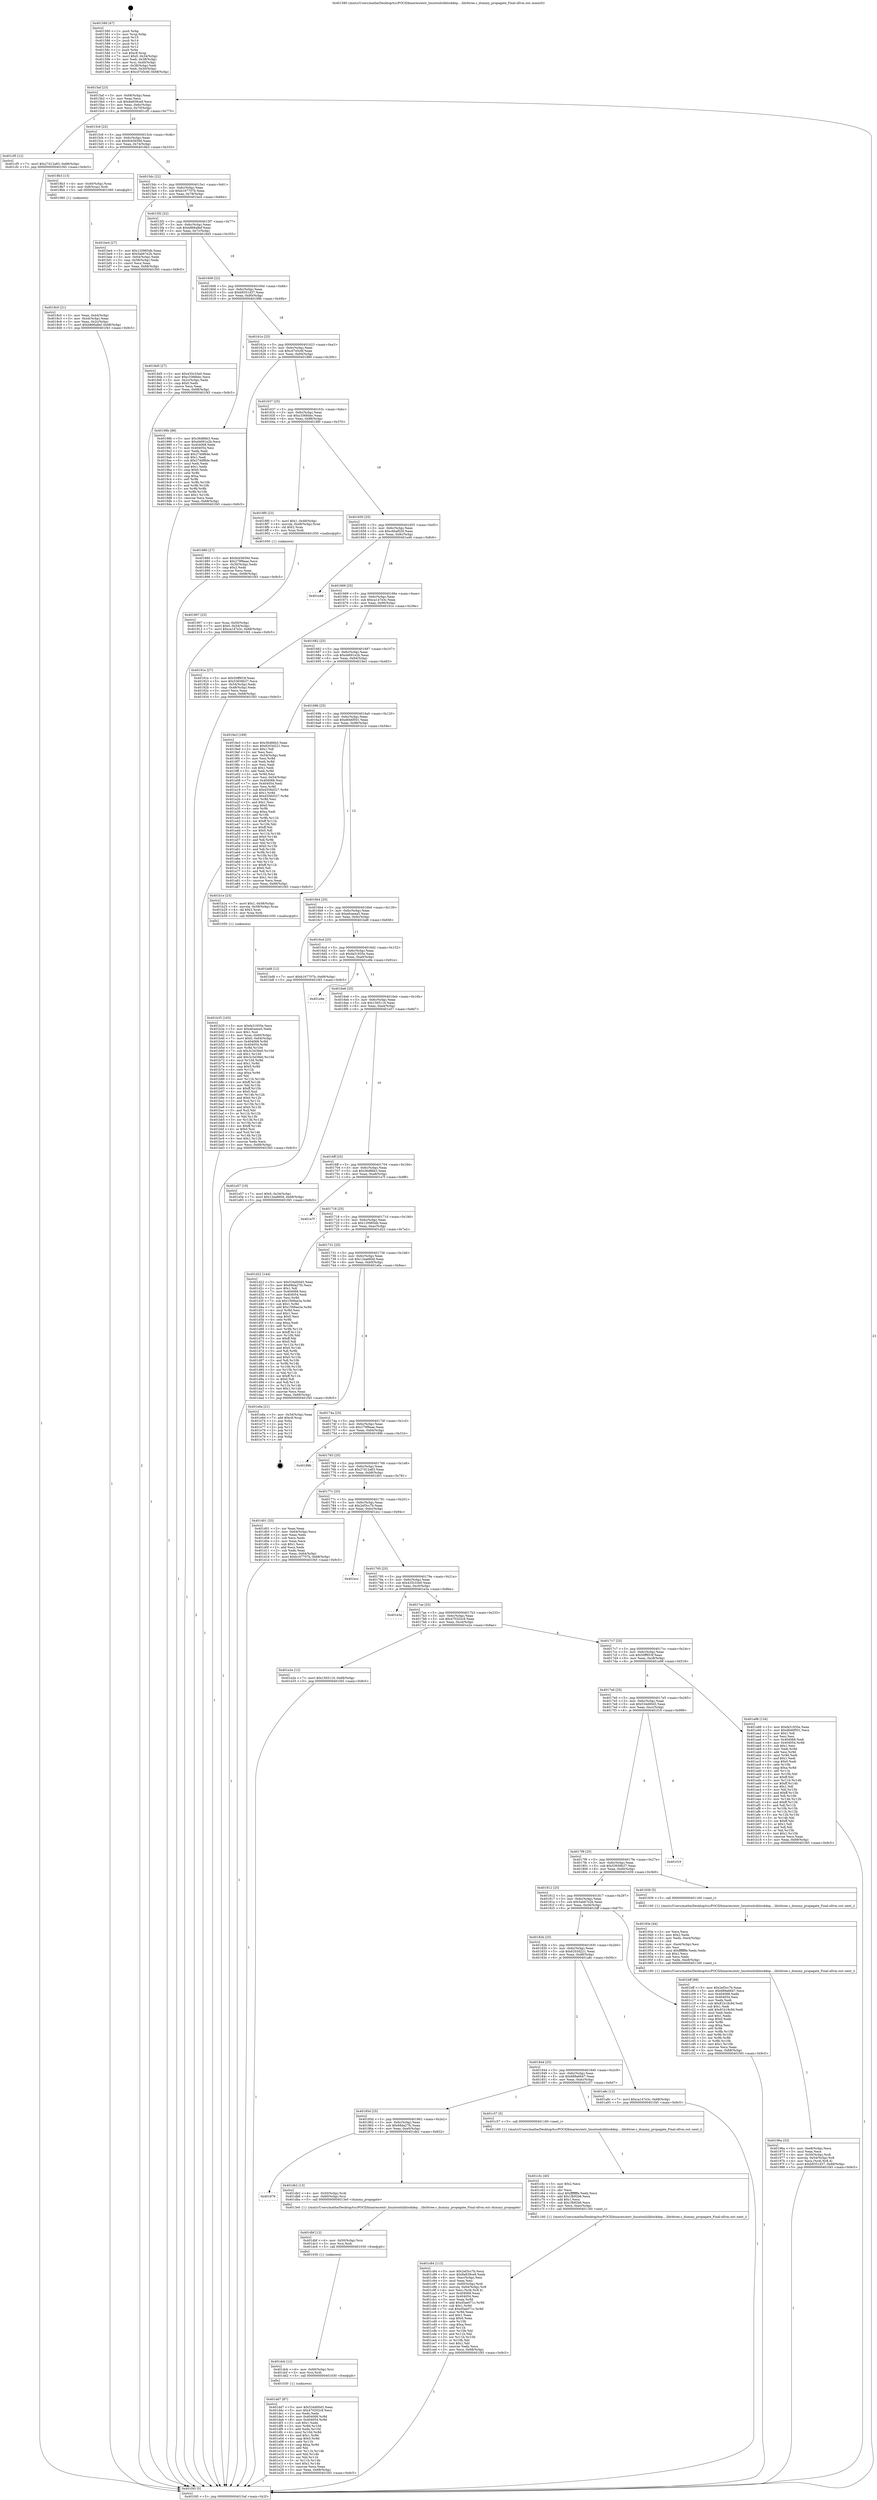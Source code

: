 digraph "0x401580" {
  label = "0x401580 (/mnt/c/Users/mathe/Desktop/tcc/POCII/binaries/extr_linuxtoolsliblockdep....librbtree.c_dummy_propagate_Final-ollvm.out::main(0))"
  labelloc = "t"
  node[shape=record]

  Entry [label="",width=0.3,height=0.3,shape=circle,fillcolor=black,style=filled]
  "0x4015af" [label="{
     0x4015af [23]\l
     | [instrs]\l
     &nbsp;&nbsp;0x4015af \<+3\>: mov -0x68(%rbp),%eax\l
     &nbsp;&nbsp;0x4015b2 \<+2\>: mov %eax,%ecx\l
     &nbsp;&nbsp;0x4015b4 \<+6\>: sub $0x8a939ce9,%ecx\l
     &nbsp;&nbsp;0x4015ba \<+3\>: mov %eax,-0x6c(%rbp)\l
     &nbsp;&nbsp;0x4015bd \<+3\>: mov %ecx,-0x70(%rbp)\l
     &nbsp;&nbsp;0x4015c0 \<+6\>: je 0000000000401cf5 \<main+0x775\>\l
  }"]
  "0x401cf5" [label="{
     0x401cf5 [12]\l
     | [instrs]\l
     &nbsp;&nbsp;0x401cf5 \<+7\>: movl $0x27d12a83,-0x68(%rbp)\l
     &nbsp;&nbsp;0x401cfc \<+5\>: jmp 0000000000401f45 \<main+0x9c5\>\l
  }"]
  "0x4015c6" [label="{
     0x4015c6 [22]\l
     | [instrs]\l
     &nbsp;&nbsp;0x4015c6 \<+5\>: jmp 00000000004015cb \<main+0x4b\>\l
     &nbsp;&nbsp;0x4015cb \<+3\>: mov -0x6c(%rbp),%eax\l
     &nbsp;&nbsp;0x4015ce \<+5\>: sub $0x9cb5659d,%eax\l
     &nbsp;&nbsp;0x4015d3 \<+3\>: mov %eax,-0x74(%rbp)\l
     &nbsp;&nbsp;0x4015d6 \<+6\>: je 00000000004018b3 \<main+0x333\>\l
  }"]
  Exit [label="",width=0.3,height=0.3,shape=circle,fillcolor=black,style=filled,peripheries=2]
  "0x4018b3" [label="{
     0x4018b3 [13]\l
     | [instrs]\l
     &nbsp;&nbsp;0x4018b3 \<+4\>: mov -0x40(%rbp),%rax\l
     &nbsp;&nbsp;0x4018b7 \<+4\>: mov 0x8(%rax),%rdi\l
     &nbsp;&nbsp;0x4018bb \<+5\>: call 0000000000401060 \<atoi@plt\>\l
     | [calls]\l
     &nbsp;&nbsp;0x401060 \{1\} (unknown)\l
  }"]
  "0x4015dc" [label="{
     0x4015dc [22]\l
     | [instrs]\l
     &nbsp;&nbsp;0x4015dc \<+5\>: jmp 00000000004015e1 \<main+0x61\>\l
     &nbsp;&nbsp;0x4015e1 \<+3\>: mov -0x6c(%rbp),%eax\l
     &nbsp;&nbsp;0x4015e4 \<+5\>: sub $0xb167707b,%eax\l
     &nbsp;&nbsp;0x4015e9 \<+3\>: mov %eax,-0x78(%rbp)\l
     &nbsp;&nbsp;0x4015ec \<+6\>: je 0000000000401be4 \<main+0x664\>\l
  }"]
  "0x401dd7" [label="{
     0x401dd7 [87]\l
     | [instrs]\l
     &nbsp;&nbsp;0x401dd7 \<+5\>: mov $0x534d00d3,%eax\l
     &nbsp;&nbsp;0x401ddc \<+5\>: mov $0x470202c9,%ecx\l
     &nbsp;&nbsp;0x401de1 \<+2\>: xor %edx,%edx\l
     &nbsp;&nbsp;0x401de3 \<+8\>: mov 0x404068,%r8d\l
     &nbsp;&nbsp;0x401deb \<+8\>: mov 0x404054,%r9d\l
     &nbsp;&nbsp;0x401df3 \<+3\>: sub $0x1,%edx\l
     &nbsp;&nbsp;0x401df6 \<+3\>: mov %r8d,%r10d\l
     &nbsp;&nbsp;0x401df9 \<+3\>: add %edx,%r10d\l
     &nbsp;&nbsp;0x401dfc \<+4\>: imul %r10d,%r8d\l
     &nbsp;&nbsp;0x401e00 \<+4\>: and $0x1,%r8d\l
     &nbsp;&nbsp;0x401e04 \<+4\>: cmp $0x0,%r8d\l
     &nbsp;&nbsp;0x401e08 \<+4\>: sete %r11b\l
     &nbsp;&nbsp;0x401e0c \<+4\>: cmp $0xa,%r9d\l
     &nbsp;&nbsp;0x401e10 \<+3\>: setl %bl\l
     &nbsp;&nbsp;0x401e13 \<+3\>: mov %r11b,%r14b\l
     &nbsp;&nbsp;0x401e16 \<+3\>: and %bl,%r14b\l
     &nbsp;&nbsp;0x401e19 \<+3\>: xor %bl,%r11b\l
     &nbsp;&nbsp;0x401e1c \<+3\>: or %r11b,%r14b\l
     &nbsp;&nbsp;0x401e1f \<+4\>: test $0x1,%r14b\l
     &nbsp;&nbsp;0x401e23 \<+3\>: cmovne %ecx,%eax\l
     &nbsp;&nbsp;0x401e26 \<+3\>: mov %eax,-0x68(%rbp)\l
     &nbsp;&nbsp;0x401e29 \<+5\>: jmp 0000000000401f45 \<main+0x9c5\>\l
  }"]
  "0x401be4" [label="{
     0x401be4 [27]\l
     | [instrs]\l
     &nbsp;&nbsp;0x401be4 \<+5\>: mov $0x120985db,%eax\l
     &nbsp;&nbsp;0x401be9 \<+5\>: mov $0x5ab67e2b,%ecx\l
     &nbsp;&nbsp;0x401bee \<+3\>: mov -0x64(%rbp),%edx\l
     &nbsp;&nbsp;0x401bf1 \<+3\>: cmp -0x58(%rbp),%edx\l
     &nbsp;&nbsp;0x401bf4 \<+3\>: cmovl %ecx,%eax\l
     &nbsp;&nbsp;0x401bf7 \<+3\>: mov %eax,-0x68(%rbp)\l
     &nbsp;&nbsp;0x401bfa \<+5\>: jmp 0000000000401f45 \<main+0x9c5\>\l
  }"]
  "0x4015f2" [label="{
     0x4015f2 [22]\l
     | [instrs]\l
     &nbsp;&nbsp;0x4015f2 \<+5\>: jmp 00000000004015f7 \<main+0x77\>\l
     &nbsp;&nbsp;0x4015f7 \<+3\>: mov -0x6c(%rbp),%eax\l
     &nbsp;&nbsp;0x4015fa \<+5\>: sub $0xb866a8ef,%eax\l
     &nbsp;&nbsp;0x4015ff \<+3\>: mov %eax,-0x7c(%rbp)\l
     &nbsp;&nbsp;0x401602 \<+6\>: je 00000000004018d5 \<main+0x355\>\l
  }"]
  "0x401dcb" [label="{
     0x401dcb [12]\l
     | [instrs]\l
     &nbsp;&nbsp;0x401dcb \<+4\>: mov -0x60(%rbp),%rsi\l
     &nbsp;&nbsp;0x401dcf \<+3\>: mov %rsi,%rdi\l
     &nbsp;&nbsp;0x401dd2 \<+5\>: call 0000000000401030 \<free@plt\>\l
     | [calls]\l
     &nbsp;&nbsp;0x401030 \{1\} (unknown)\l
  }"]
  "0x4018d5" [label="{
     0x4018d5 [27]\l
     | [instrs]\l
     &nbsp;&nbsp;0x4018d5 \<+5\>: mov $0x435c33e0,%eax\l
     &nbsp;&nbsp;0x4018da \<+5\>: mov $0xc3366bbc,%ecx\l
     &nbsp;&nbsp;0x4018df \<+3\>: mov -0x2c(%rbp),%edx\l
     &nbsp;&nbsp;0x4018e2 \<+3\>: cmp $0x0,%edx\l
     &nbsp;&nbsp;0x4018e5 \<+3\>: cmove %ecx,%eax\l
     &nbsp;&nbsp;0x4018e8 \<+3\>: mov %eax,-0x68(%rbp)\l
     &nbsp;&nbsp;0x4018eb \<+5\>: jmp 0000000000401f45 \<main+0x9c5\>\l
  }"]
  "0x401608" [label="{
     0x401608 [22]\l
     | [instrs]\l
     &nbsp;&nbsp;0x401608 \<+5\>: jmp 000000000040160d \<main+0x8d\>\l
     &nbsp;&nbsp;0x40160d \<+3\>: mov -0x6c(%rbp),%eax\l
     &nbsp;&nbsp;0x401610 \<+5\>: sub $0xb9351d37,%eax\l
     &nbsp;&nbsp;0x401615 \<+3\>: mov %eax,-0x80(%rbp)\l
     &nbsp;&nbsp;0x401618 \<+6\>: je 000000000040198b \<main+0x40b\>\l
  }"]
  "0x401dbf" [label="{
     0x401dbf [12]\l
     | [instrs]\l
     &nbsp;&nbsp;0x401dbf \<+4\>: mov -0x50(%rbp),%rsi\l
     &nbsp;&nbsp;0x401dc3 \<+3\>: mov %rsi,%rdi\l
     &nbsp;&nbsp;0x401dc6 \<+5\>: call 0000000000401030 \<free@plt\>\l
     | [calls]\l
     &nbsp;&nbsp;0x401030 \{1\} (unknown)\l
  }"]
  "0x40198b" [label="{
     0x40198b [88]\l
     | [instrs]\l
     &nbsp;&nbsp;0x40198b \<+5\>: mov $0x36d86b3,%eax\l
     &nbsp;&nbsp;0x401990 \<+5\>: mov $0xd4691e2b,%ecx\l
     &nbsp;&nbsp;0x401995 \<+7\>: mov 0x404068,%edx\l
     &nbsp;&nbsp;0x40199c \<+7\>: mov 0x404054,%esi\l
     &nbsp;&nbsp;0x4019a3 \<+2\>: mov %edx,%edi\l
     &nbsp;&nbsp;0x4019a5 \<+6\>: add $0x27ddf6de,%edi\l
     &nbsp;&nbsp;0x4019ab \<+3\>: sub $0x1,%edi\l
     &nbsp;&nbsp;0x4019ae \<+6\>: sub $0x27ddf6de,%edi\l
     &nbsp;&nbsp;0x4019b4 \<+3\>: imul %edi,%edx\l
     &nbsp;&nbsp;0x4019b7 \<+3\>: and $0x1,%edx\l
     &nbsp;&nbsp;0x4019ba \<+3\>: cmp $0x0,%edx\l
     &nbsp;&nbsp;0x4019bd \<+4\>: sete %r8b\l
     &nbsp;&nbsp;0x4019c1 \<+3\>: cmp $0xa,%esi\l
     &nbsp;&nbsp;0x4019c4 \<+4\>: setl %r9b\l
     &nbsp;&nbsp;0x4019c8 \<+3\>: mov %r8b,%r10b\l
     &nbsp;&nbsp;0x4019cb \<+3\>: and %r9b,%r10b\l
     &nbsp;&nbsp;0x4019ce \<+3\>: xor %r9b,%r8b\l
     &nbsp;&nbsp;0x4019d1 \<+3\>: or %r8b,%r10b\l
     &nbsp;&nbsp;0x4019d4 \<+4\>: test $0x1,%r10b\l
     &nbsp;&nbsp;0x4019d8 \<+3\>: cmovne %ecx,%eax\l
     &nbsp;&nbsp;0x4019db \<+3\>: mov %eax,-0x68(%rbp)\l
     &nbsp;&nbsp;0x4019de \<+5\>: jmp 0000000000401f45 \<main+0x9c5\>\l
  }"]
  "0x40161e" [label="{
     0x40161e [25]\l
     | [instrs]\l
     &nbsp;&nbsp;0x40161e \<+5\>: jmp 0000000000401623 \<main+0xa3\>\l
     &nbsp;&nbsp;0x401623 \<+3\>: mov -0x6c(%rbp),%eax\l
     &nbsp;&nbsp;0x401626 \<+5\>: sub $0xc07e5c6f,%eax\l
     &nbsp;&nbsp;0x40162b \<+6\>: mov %eax,-0x84(%rbp)\l
     &nbsp;&nbsp;0x401631 \<+6\>: je 0000000000401880 \<main+0x300\>\l
  }"]
  "0x401876" [label="{
     0x401876\l
  }", style=dashed]
  "0x401880" [label="{
     0x401880 [27]\l
     | [instrs]\l
     &nbsp;&nbsp;0x401880 \<+5\>: mov $0x9cb5659d,%eax\l
     &nbsp;&nbsp;0x401885 \<+5\>: mov $0x279f9aae,%ecx\l
     &nbsp;&nbsp;0x40188a \<+3\>: mov -0x30(%rbp),%edx\l
     &nbsp;&nbsp;0x40188d \<+3\>: cmp $0x2,%edx\l
     &nbsp;&nbsp;0x401890 \<+3\>: cmovne %ecx,%eax\l
     &nbsp;&nbsp;0x401893 \<+3\>: mov %eax,-0x68(%rbp)\l
     &nbsp;&nbsp;0x401896 \<+5\>: jmp 0000000000401f45 \<main+0x9c5\>\l
  }"]
  "0x401637" [label="{
     0x401637 [25]\l
     | [instrs]\l
     &nbsp;&nbsp;0x401637 \<+5\>: jmp 000000000040163c \<main+0xbc\>\l
     &nbsp;&nbsp;0x40163c \<+3\>: mov -0x6c(%rbp),%eax\l
     &nbsp;&nbsp;0x40163f \<+5\>: sub $0xc3366bbc,%eax\l
     &nbsp;&nbsp;0x401644 \<+6\>: mov %eax,-0x88(%rbp)\l
     &nbsp;&nbsp;0x40164a \<+6\>: je 00000000004018f0 \<main+0x370\>\l
  }"]
  "0x401f45" [label="{
     0x401f45 [5]\l
     | [instrs]\l
     &nbsp;&nbsp;0x401f45 \<+5\>: jmp 00000000004015af \<main+0x2f\>\l
  }"]
  "0x401580" [label="{
     0x401580 [47]\l
     | [instrs]\l
     &nbsp;&nbsp;0x401580 \<+1\>: push %rbp\l
     &nbsp;&nbsp;0x401581 \<+3\>: mov %rsp,%rbp\l
     &nbsp;&nbsp;0x401584 \<+2\>: push %r15\l
     &nbsp;&nbsp;0x401586 \<+2\>: push %r14\l
     &nbsp;&nbsp;0x401588 \<+2\>: push %r13\l
     &nbsp;&nbsp;0x40158a \<+2\>: push %r12\l
     &nbsp;&nbsp;0x40158c \<+1\>: push %rbx\l
     &nbsp;&nbsp;0x40158d \<+7\>: sub $0xc8,%rsp\l
     &nbsp;&nbsp;0x401594 \<+7\>: movl $0x0,-0x34(%rbp)\l
     &nbsp;&nbsp;0x40159b \<+3\>: mov %edi,-0x38(%rbp)\l
     &nbsp;&nbsp;0x40159e \<+4\>: mov %rsi,-0x40(%rbp)\l
     &nbsp;&nbsp;0x4015a2 \<+3\>: mov -0x38(%rbp),%edi\l
     &nbsp;&nbsp;0x4015a5 \<+3\>: mov %edi,-0x30(%rbp)\l
     &nbsp;&nbsp;0x4015a8 \<+7\>: movl $0xc07e5c6f,-0x68(%rbp)\l
  }"]
  "0x4018c0" [label="{
     0x4018c0 [21]\l
     | [instrs]\l
     &nbsp;&nbsp;0x4018c0 \<+3\>: mov %eax,-0x44(%rbp)\l
     &nbsp;&nbsp;0x4018c3 \<+3\>: mov -0x44(%rbp),%eax\l
     &nbsp;&nbsp;0x4018c6 \<+3\>: mov %eax,-0x2c(%rbp)\l
     &nbsp;&nbsp;0x4018c9 \<+7\>: movl $0xb866a8ef,-0x68(%rbp)\l
     &nbsp;&nbsp;0x4018d0 \<+5\>: jmp 0000000000401f45 \<main+0x9c5\>\l
  }"]
  "0x401db2" [label="{
     0x401db2 [13]\l
     | [instrs]\l
     &nbsp;&nbsp;0x401db2 \<+4\>: mov -0x50(%rbp),%rdi\l
     &nbsp;&nbsp;0x401db6 \<+4\>: mov -0x60(%rbp),%rsi\l
     &nbsp;&nbsp;0x401dba \<+5\>: call 00000000004013e0 \<dummy_propagate\>\l
     | [calls]\l
     &nbsp;&nbsp;0x4013e0 \{1\} (/mnt/c/Users/mathe/Desktop/tcc/POCII/binaries/extr_linuxtoolsliblockdep....librbtree.c_dummy_propagate_Final-ollvm.out::dummy_propagate)\l
  }"]
  "0x4018f0" [label="{
     0x4018f0 [23]\l
     | [instrs]\l
     &nbsp;&nbsp;0x4018f0 \<+7\>: movl $0x1,-0x48(%rbp)\l
     &nbsp;&nbsp;0x4018f7 \<+4\>: movslq -0x48(%rbp),%rax\l
     &nbsp;&nbsp;0x4018fb \<+4\>: shl $0x2,%rax\l
     &nbsp;&nbsp;0x4018ff \<+3\>: mov %rax,%rdi\l
     &nbsp;&nbsp;0x401902 \<+5\>: call 0000000000401050 \<malloc@plt\>\l
     | [calls]\l
     &nbsp;&nbsp;0x401050 \{1\} (unknown)\l
  }"]
  "0x401650" [label="{
     0x401650 [25]\l
     | [instrs]\l
     &nbsp;&nbsp;0x401650 \<+5\>: jmp 0000000000401655 \<main+0xd5\>\l
     &nbsp;&nbsp;0x401655 \<+3\>: mov -0x6c(%rbp),%eax\l
     &nbsp;&nbsp;0x401658 \<+5\>: sub $0xc6baf029,%eax\l
     &nbsp;&nbsp;0x40165d \<+6\>: mov %eax,-0x8c(%rbp)\l
     &nbsp;&nbsp;0x401663 \<+6\>: je 0000000000401e46 \<main+0x8c6\>\l
  }"]
  "0x401907" [label="{
     0x401907 [23]\l
     | [instrs]\l
     &nbsp;&nbsp;0x401907 \<+4\>: mov %rax,-0x50(%rbp)\l
     &nbsp;&nbsp;0x40190b \<+7\>: movl $0x0,-0x54(%rbp)\l
     &nbsp;&nbsp;0x401912 \<+7\>: movl $0xca147e3c,-0x68(%rbp)\l
     &nbsp;&nbsp;0x401919 \<+5\>: jmp 0000000000401f45 \<main+0x9c5\>\l
  }"]
  "0x401c84" [label="{
     0x401c84 [113]\l
     | [instrs]\l
     &nbsp;&nbsp;0x401c84 \<+5\>: mov $0x2ef3cc7b,%ecx\l
     &nbsp;&nbsp;0x401c89 \<+5\>: mov $0x8a939ce9,%edx\l
     &nbsp;&nbsp;0x401c8e \<+6\>: mov -0xec(%rbp),%esi\l
     &nbsp;&nbsp;0x401c94 \<+3\>: imul %eax,%esi\l
     &nbsp;&nbsp;0x401c97 \<+4\>: mov -0x60(%rbp),%rdi\l
     &nbsp;&nbsp;0x401c9b \<+4\>: movslq -0x64(%rbp),%r8\l
     &nbsp;&nbsp;0x401c9f \<+4\>: mov %esi,(%rdi,%r8,4)\l
     &nbsp;&nbsp;0x401ca3 \<+7\>: mov 0x404068,%eax\l
     &nbsp;&nbsp;0x401caa \<+7\>: mov 0x404054,%esi\l
     &nbsp;&nbsp;0x401cb1 \<+3\>: mov %eax,%r9d\l
     &nbsp;&nbsp;0x401cb4 \<+7\>: add $0xd5ae071c,%r9d\l
     &nbsp;&nbsp;0x401cbb \<+4\>: sub $0x1,%r9d\l
     &nbsp;&nbsp;0x401cbf \<+7\>: sub $0xd5ae071c,%r9d\l
     &nbsp;&nbsp;0x401cc6 \<+4\>: imul %r9d,%eax\l
     &nbsp;&nbsp;0x401cca \<+3\>: and $0x1,%eax\l
     &nbsp;&nbsp;0x401ccd \<+3\>: cmp $0x0,%eax\l
     &nbsp;&nbsp;0x401cd0 \<+4\>: sete %r10b\l
     &nbsp;&nbsp;0x401cd4 \<+3\>: cmp $0xa,%esi\l
     &nbsp;&nbsp;0x401cd7 \<+4\>: setl %r11b\l
     &nbsp;&nbsp;0x401cdb \<+3\>: mov %r10b,%bl\l
     &nbsp;&nbsp;0x401cde \<+3\>: and %r11b,%bl\l
     &nbsp;&nbsp;0x401ce1 \<+3\>: xor %r11b,%r10b\l
     &nbsp;&nbsp;0x401ce4 \<+3\>: or %r10b,%bl\l
     &nbsp;&nbsp;0x401ce7 \<+3\>: test $0x1,%bl\l
     &nbsp;&nbsp;0x401cea \<+3\>: cmovne %edx,%ecx\l
     &nbsp;&nbsp;0x401ced \<+3\>: mov %ecx,-0x68(%rbp)\l
     &nbsp;&nbsp;0x401cf0 \<+5\>: jmp 0000000000401f45 \<main+0x9c5\>\l
  }"]
  "0x401e46" [label="{
     0x401e46\l
  }", style=dashed]
  "0x401669" [label="{
     0x401669 [25]\l
     | [instrs]\l
     &nbsp;&nbsp;0x401669 \<+5\>: jmp 000000000040166e \<main+0xee\>\l
     &nbsp;&nbsp;0x40166e \<+3\>: mov -0x6c(%rbp),%eax\l
     &nbsp;&nbsp;0x401671 \<+5\>: sub $0xca147e3c,%eax\l
     &nbsp;&nbsp;0x401676 \<+6\>: mov %eax,-0x90(%rbp)\l
     &nbsp;&nbsp;0x40167c \<+6\>: je 000000000040191e \<main+0x39e\>\l
  }"]
  "0x401c5c" [label="{
     0x401c5c [40]\l
     | [instrs]\l
     &nbsp;&nbsp;0x401c5c \<+5\>: mov $0x2,%ecx\l
     &nbsp;&nbsp;0x401c61 \<+1\>: cltd\l
     &nbsp;&nbsp;0x401c62 \<+2\>: idiv %ecx\l
     &nbsp;&nbsp;0x401c64 \<+6\>: imul $0xfffffffe,%edx,%ecx\l
     &nbsp;&nbsp;0x401c6a \<+6\>: add $0x1fb92b6,%ecx\l
     &nbsp;&nbsp;0x401c70 \<+3\>: add $0x1,%ecx\l
     &nbsp;&nbsp;0x401c73 \<+6\>: sub $0x1fb92b6,%ecx\l
     &nbsp;&nbsp;0x401c79 \<+6\>: mov %ecx,-0xec(%rbp)\l
     &nbsp;&nbsp;0x401c7f \<+5\>: call 0000000000401160 \<next_i\>\l
     | [calls]\l
     &nbsp;&nbsp;0x401160 \{1\} (/mnt/c/Users/mathe/Desktop/tcc/POCII/binaries/extr_linuxtoolsliblockdep....librbtree.c_dummy_propagate_Final-ollvm.out::next_i)\l
  }"]
  "0x40191e" [label="{
     0x40191e [27]\l
     | [instrs]\l
     &nbsp;&nbsp;0x40191e \<+5\>: mov $0x50ff953f,%eax\l
     &nbsp;&nbsp;0x401923 \<+5\>: mov $0x53658b37,%ecx\l
     &nbsp;&nbsp;0x401928 \<+3\>: mov -0x54(%rbp),%edx\l
     &nbsp;&nbsp;0x40192b \<+3\>: cmp -0x48(%rbp),%edx\l
     &nbsp;&nbsp;0x40192e \<+3\>: cmovl %ecx,%eax\l
     &nbsp;&nbsp;0x401931 \<+3\>: mov %eax,-0x68(%rbp)\l
     &nbsp;&nbsp;0x401934 \<+5\>: jmp 0000000000401f45 \<main+0x9c5\>\l
  }"]
  "0x401682" [label="{
     0x401682 [25]\l
     | [instrs]\l
     &nbsp;&nbsp;0x401682 \<+5\>: jmp 0000000000401687 \<main+0x107\>\l
     &nbsp;&nbsp;0x401687 \<+3\>: mov -0x6c(%rbp),%eax\l
     &nbsp;&nbsp;0x40168a \<+5\>: sub $0xd4691e2b,%eax\l
     &nbsp;&nbsp;0x40168f \<+6\>: mov %eax,-0x94(%rbp)\l
     &nbsp;&nbsp;0x401695 \<+6\>: je 00000000004019e3 \<main+0x463\>\l
  }"]
  "0x40185d" [label="{
     0x40185d [25]\l
     | [instrs]\l
     &nbsp;&nbsp;0x40185d \<+5\>: jmp 0000000000401862 \<main+0x2e2\>\l
     &nbsp;&nbsp;0x401862 \<+3\>: mov -0x6c(%rbp),%eax\l
     &nbsp;&nbsp;0x401865 \<+5\>: sub $0x68da27fc,%eax\l
     &nbsp;&nbsp;0x40186a \<+6\>: mov %eax,-0xe0(%rbp)\l
     &nbsp;&nbsp;0x401870 \<+6\>: je 0000000000401db2 \<main+0x832\>\l
  }"]
  "0x4019e3" [label="{
     0x4019e3 [169]\l
     | [instrs]\l
     &nbsp;&nbsp;0x4019e3 \<+5\>: mov $0x36d86b3,%eax\l
     &nbsp;&nbsp;0x4019e8 \<+5\>: mov $0x6203d221,%ecx\l
     &nbsp;&nbsp;0x4019ed \<+2\>: mov $0x1,%dl\l
     &nbsp;&nbsp;0x4019ef \<+2\>: xor %esi,%esi\l
     &nbsp;&nbsp;0x4019f1 \<+3\>: mov -0x54(%rbp),%edi\l
     &nbsp;&nbsp;0x4019f4 \<+3\>: mov %esi,%r8d\l
     &nbsp;&nbsp;0x4019f7 \<+3\>: sub %edi,%r8d\l
     &nbsp;&nbsp;0x4019fa \<+2\>: mov %esi,%edi\l
     &nbsp;&nbsp;0x4019fc \<+3\>: sub $0x1,%edi\l
     &nbsp;&nbsp;0x4019ff \<+3\>: add %edi,%r8d\l
     &nbsp;&nbsp;0x401a02 \<+3\>: sub %r8d,%esi\l
     &nbsp;&nbsp;0x401a05 \<+3\>: mov %esi,-0x54(%rbp)\l
     &nbsp;&nbsp;0x401a08 \<+7\>: mov 0x404068,%esi\l
     &nbsp;&nbsp;0x401a0f \<+7\>: mov 0x404054,%edi\l
     &nbsp;&nbsp;0x401a16 \<+3\>: mov %esi,%r8d\l
     &nbsp;&nbsp;0x401a19 \<+7\>: sub $0xd356d327,%r8d\l
     &nbsp;&nbsp;0x401a20 \<+4\>: sub $0x1,%r8d\l
     &nbsp;&nbsp;0x401a24 \<+7\>: add $0xd356d327,%r8d\l
     &nbsp;&nbsp;0x401a2b \<+4\>: imul %r8d,%esi\l
     &nbsp;&nbsp;0x401a2f \<+3\>: and $0x1,%esi\l
     &nbsp;&nbsp;0x401a32 \<+3\>: cmp $0x0,%esi\l
     &nbsp;&nbsp;0x401a35 \<+4\>: sete %r9b\l
     &nbsp;&nbsp;0x401a39 \<+3\>: cmp $0xa,%edi\l
     &nbsp;&nbsp;0x401a3c \<+4\>: setl %r10b\l
     &nbsp;&nbsp;0x401a40 \<+3\>: mov %r9b,%r11b\l
     &nbsp;&nbsp;0x401a43 \<+4\>: xor $0xff,%r11b\l
     &nbsp;&nbsp;0x401a47 \<+3\>: mov %r10b,%bl\l
     &nbsp;&nbsp;0x401a4a \<+3\>: xor $0xff,%bl\l
     &nbsp;&nbsp;0x401a4d \<+3\>: xor $0x0,%dl\l
     &nbsp;&nbsp;0x401a50 \<+3\>: mov %r11b,%r14b\l
     &nbsp;&nbsp;0x401a53 \<+4\>: and $0x0,%r14b\l
     &nbsp;&nbsp;0x401a57 \<+3\>: and %dl,%r9b\l
     &nbsp;&nbsp;0x401a5a \<+3\>: mov %bl,%r15b\l
     &nbsp;&nbsp;0x401a5d \<+4\>: and $0x0,%r15b\l
     &nbsp;&nbsp;0x401a61 \<+3\>: and %dl,%r10b\l
     &nbsp;&nbsp;0x401a64 \<+3\>: or %r9b,%r14b\l
     &nbsp;&nbsp;0x401a67 \<+3\>: or %r10b,%r15b\l
     &nbsp;&nbsp;0x401a6a \<+3\>: xor %r15b,%r14b\l
     &nbsp;&nbsp;0x401a6d \<+3\>: or %bl,%r11b\l
     &nbsp;&nbsp;0x401a70 \<+4\>: xor $0xff,%r11b\l
     &nbsp;&nbsp;0x401a74 \<+3\>: or $0x0,%dl\l
     &nbsp;&nbsp;0x401a77 \<+3\>: and %dl,%r11b\l
     &nbsp;&nbsp;0x401a7a \<+3\>: or %r11b,%r14b\l
     &nbsp;&nbsp;0x401a7d \<+4\>: test $0x1,%r14b\l
     &nbsp;&nbsp;0x401a81 \<+3\>: cmovne %ecx,%eax\l
     &nbsp;&nbsp;0x401a84 \<+3\>: mov %eax,-0x68(%rbp)\l
     &nbsp;&nbsp;0x401a87 \<+5\>: jmp 0000000000401f45 \<main+0x9c5\>\l
  }"]
  "0x40169b" [label="{
     0x40169b [25]\l
     | [instrs]\l
     &nbsp;&nbsp;0x40169b \<+5\>: jmp 00000000004016a0 \<main+0x120\>\l
     &nbsp;&nbsp;0x4016a0 \<+3\>: mov -0x6c(%rbp),%eax\l
     &nbsp;&nbsp;0x4016a3 \<+5\>: sub $0xd646f501,%eax\l
     &nbsp;&nbsp;0x4016a8 \<+6\>: mov %eax,-0x98(%rbp)\l
     &nbsp;&nbsp;0x4016ae \<+6\>: je 0000000000401b1e \<main+0x59e\>\l
  }"]
  "0x401c57" [label="{
     0x401c57 [5]\l
     | [instrs]\l
     &nbsp;&nbsp;0x401c57 \<+5\>: call 0000000000401160 \<next_i\>\l
     | [calls]\l
     &nbsp;&nbsp;0x401160 \{1\} (/mnt/c/Users/mathe/Desktop/tcc/POCII/binaries/extr_linuxtoolsliblockdep....librbtree.c_dummy_propagate_Final-ollvm.out::next_i)\l
  }"]
  "0x401b1e" [label="{
     0x401b1e [23]\l
     | [instrs]\l
     &nbsp;&nbsp;0x401b1e \<+7\>: movl $0x1,-0x58(%rbp)\l
     &nbsp;&nbsp;0x401b25 \<+4\>: movslq -0x58(%rbp),%rax\l
     &nbsp;&nbsp;0x401b29 \<+4\>: shl $0x2,%rax\l
     &nbsp;&nbsp;0x401b2d \<+3\>: mov %rax,%rdi\l
     &nbsp;&nbsp;0x401b30 \<+5\>: call 0000000000401050 \<malloc@plt\>\l
     | [calls]\l
     &nbsp;&nbsp;0x401050 \{1\} (unknown)\l
  }"]
  "0x4016b4" [label="{
     0x4016b4 [25]\l
     | [instrs]\l
     &nbsp;&nbsp;0x4016b4 \<+5\>: jmp 00000000004016b9 \<main+0x139\>\l
     &nbsp;&nbsp;0x4016b9 \<+3\>: mov -0x6c(%rbp),%eax\l
     &nbsp;&nbsp;0x4016bc \<+5\>: sub $0xefcaeea5,%eax\l
     &nbsp;&nbsp;0x4016c1 \<+6\>: mov %eax,-0x9c(%rbp)\l
     &nbsp;&nbsp;0x4016c7 \<+6\>: je 0000000000401bd8 \<main+0x658\>\l
  }"]
  "0x401b35" [label="{
     0x401b35 [163]\l
     | [instrs]\l
     &nbsp;&nbsp;0x401b35 \<+5\>: mov $0xfa31935e,%ecx\l
     &nbsp;&nbsp;0x401b3a \<+5\>: mov $0xefcaeea5,%edx\l
     &nbsp;&nbsp;0x401b3f \<+3\>: mov $0x1,%sil\l
     &nbsp;&nbsp;0x401b42 \<+4\>: mov %rax,-0x60(%rbp)\l
     &nbsp;&nbsp;0x401b46 \<+7\>: movl $0x0,-0x64(%rbp)\l
     &nbsp;&nbsp;0x401b4d \<+8\>: mov 0x404068,%r8d\l
     &nbsp;&nbsp;0x401b55 \<+8\>: mov 0x404054,%r9d\l
     &nbsp;&nbsp;0x401b5d \<+3\>: mov %r8d,%r10d\l
     &nbsp;&nbsp;0x401b60 \<+7\>: sub $0x3c3439e0,%r10d\l
     &nbsp;&nbsp;0x401b67 \<+4\>: sub $0x1,%r10d\l
     &nbsp;&nbsp;0x401b6b \<+7\>: add $0x3c3439e0,%r10d\l
     &nbsp;&nbsp;0x401b72 \<+4\>: imul %r10d,%r8d\l
     &nbsp;&nbsp;0x401b76 \<+4\>: and $0x1,%r8d\l
     &nbsp;&nbsp;0x401b7a \<+4\>: cmp $0x0,%r8d\l
     &nbsp;&nbsp;0x401b7e \<+4\>: sete %r11b\l
     &nbsp;&nbsp;0x401b82 \<+4\>: cmp $0xa,%r9d\l
     &nbsp;&nbsp;0x401b86 \<+3\>: setl %bl\l
     &nbsp;&nbsp;0x401b89 \<+3\>: mov %r11b,%r14b\l
     &nbsp;&nbsp;0x401b8c \<+4\>: xor $0xff,%r14b\l
     &nbsp;&nbsp;0x401b90 \<+3\>: mov %bl,%r15b\l
     &nbsp;&nbsp;0x401b93 \<+4\>: xor $0xff,%r15b\l
     &nbsp;&nbsp;0x401b97 \<+4\>: xor $0x0,%sil\l
     &nbsp;&nbsp;0x401b9b \<+3\>: mov %r14b,%r12b\l
     &nbsp;&nbsp;0x401b9e \<+4\>: and $0x0,%r12b\l
     &nbsp;&nbsp;0x401ba2 \<+3\>: and %sil,%r11b\l
     &nbsp;&nbsp;0x401ba5 \<+3\>: mov %r15b,%r13b\l
     &nbsp;&nbsp;0x401ba8 \<+4\>: and $0x0,%r13b\l
     &nbsp;&nbsp;0x401bac \<+3\>: and %sil,%bl\l
     &nbsp;&nbsp;0x401baf \<+3\>: or %r11b,%r12b\l
     &nbsp;&nbsp;0x401bb2 \<+3\>: or %bl,%r13b\l
     &nbsp;&nbsp;0x401bb5 \<+3\>: xor %r13b,%r12b\l
     &nbsp;&nbsp;0x401bb8 \<+3\>: or %r15b,%r14b\l
     &nbsp;&nbsp;0x401bbb \<+4\>: xor $0xff,%r14b\l
     &nbsp;&nbsp;0x401bbf \<+4\>: or $0x0,%sil\l
     &nbsp;&nbsp;0x401bc3 \<+3\>: and %sil,%r14b\l
     &nbsp;&nbsp;0x401bc6 \<+3\>: or %r14b,%r12b\l
     &nbsp;&nbsp;0x401bc9 \<+4\>: test $0x1,%r12b\l
     &nbsp;&nbsp;0x401bcd \<+3\>: cmovne %edx,%ecx\l
     &nbsp;&nbsp;0x401bd0 \<+3\>: mov %ecx,-0x68(%rbp)\l
     &nbsp;&nbsp;0x401bd3 \<+5\>: jmp 0000000000401f45 \<main+0x9c5\>\l
  }"]
  "0x401bd8" [label="{
     0x401bd8 [12]\l
     | [instrs]\l
     &nbsp;&nbsp;0x401bd8 \<+7\>: movl $0xb167707b,-0x68(%rbp)\l
     &nbsp;&nbsp;0x401bdf \<+5\>: jmp 0000000000401f45 \<main+0x9c5\>\l
  }"]
  "0x4016cd" [label="{
     0x4016cd [25]\l
     | [instrs]\l
     &nbsp;&nbsp;0x4016cd \<+5\>: jmp 00000000004016d2 \<main+0x152\>\l
     &nbsp;&nbsp;0x4016d2 \<+3\>: mov -0x6c(%rbp),%eax\l
     &nbsp;&nbsp;0x4016d5 \<+5\>: sub $0xfa31935e,%eax\l
     &nbsp;&nbsp;0x4016da \<+6\>: mov %eax,-0xa0(%rbp)\l
     &nbsp;&nbsp;0x4016e0 \<+6\>: je 0000000000401e9e \<main+0x91e\>\l
  }"]
  "0x401844" [label="{
     0x401844 [25]\l
     | [instrs]\l
     &nbsp;&nbsp;0x401844 \<+5\>: jmp 0000000000401849 \<main+0x2c9\>\l
     &nbsp;&nbsp;0x401849 \<+3\>: mov -0x6c(%rbp),%eax\l
     &nbsp;&nbsp;0x40184c \<+5\>: sub $0x689a6647,%eax\l
     &nbsp;&nbsp;0x401851 \<+6\>: mov %eax,-0xdc(%rbp)\l
     &nbsp;&nbsp;0x401857 \<+6\>: je 0000000000401c57 \<main+0x6d7\>\l
  }"]
  "0x401e9e" [label="{
     0x401e9e\l
  }", style=dashed]
  "0x4016e6" [label="{
     0x4016e6 [25]\l
     | [instrs]\l
     &nbsp;&nbsp;0x4016e6 \<+5\>: jmp 00000000004016eb \<main+0x16b\>\l
     &nbsp;&nbsp;0x4016eb \<+3\>: mov -0x6c(%rbp),%eax\l
     &nbsp;&nbsp;0x4016ee \<+5\>: sub $0x1565116,%eax\l
     &nbsp;&nbsp;0x4016f3 \<+6\>: mov %eax,-0xa4(%rbp)\l
     &nbsp;&nbsp;0x4016f9 \<+6\>: je 0000000000401e57 \<main+0x8d7\>\l
  }"]
  "0x401a8c" [label="{
     0x401a8c [12]\l
     | [instrs]\l
     &nbsp;&nbsp;0x401a8c \<+7\>: movl $0xca147e3c,-0x68(%rbp)\l
     &nbsp;&nbsp;0x401a93 \<+5\>: jmp 0000000000401f45 \<main+0x9c5\>\l
  }"]
  "0x401e57" [label="{
     0x401e57 [19]\l
     | [instrs]\l
     &nbsp;&nbsp;0x401e57 \<+7\>: movl $0x0,-0x34(%rbp)\l
     &nbsp;&nbsp;0x401e5e \<+7\>: movl $0x12ea660d,-0x68(%rbp)\l
     &nbsp;&nbsp;0x401e65 \<+5\>: jmp 0000000000401f45 \<main+0x9c5\>\l
  }"]
  "0x4016ff" [label="{
     0x4016ff [25]\l
     | [instrs]\l
     &nbsp;&nbsp;0x4016ff \<+5\>: jmp 0000000000401704 \<main+0x184\>\l
     &nbsp;&nbsp;0x401704 \<+3\>: mov -0x6c(%rbp),%eax\l
     &nbsp;&nbsp;0x401707 \<+5\>: sub $0x36d86b3,%eax\l
     &nbsp;&nbsp;0x40170c \<+6\>: mov %eax,-0xa8(%rbp)\l
     &nbsp;&nbsp;0x401712 \<+6\>: je 0000000000401e7f \<main+0x8ff\>\l
  }"]
  "0x40182b" [label="{
     0x40182b [25]\l
     | [instrs]\l
     &nbsp;&nbsp;0x40182b \<+5\>: jmp 0000000000401830 \<main+0x2b0\>\l
     &nbsp;&nbsp;0x401830 \<+3\>: mov -0x6c(%rbp),%eax\l
     &nbsp;&nbsp;0x401833 \<+5\>: sub $0x6203d221,%eax\l
     &nbsp;&nbsp;0x401838 \<+6\>: mov %eax,-0xd8(%rbp)\l
     &nbsp;&nbsp;0x40183e \<+6\>: je 0000000000401a8c \<main+0x50c\>\l
  }"]
  "0x401e7f" [label="{
     0x401e7f\l
  }", style=dashed]
  "0x401718" [label="{
     0x401718 [25]\l
     | [instrs]\l
     &nbsp;&nbsp;0x401718 \<+5\>: jmp 000000000040171d \<main+0x19d\>\l
     &nbsp;&nbsp;0x40171d \<+3\>: mov -0x6c(%rbp),%eax\l
     &nbsp;&nbsp;0x401720 \<+5\>: sub $0x120985db,%eax\l
     &nbsp;&nbsp;0x401725 \<+6\>: mov %eax,-0xac(%rbp)\l
     &nbsp;&nbsp;0x40172b \<+6\>: je 0000000000401d22 \<main+0x7a2\>\l
  }"]
  "0x401bff" [label="{
     0x401bff [88]\l
     | [instrs]\l
     &nbsp;&nbsp;0x401bff \<+5\>: mov $0x2ef3cc7b,%eax\l
     &nbsp;&nbsp;0x401c04 \<+5\>: mov $0x689a6647,%ecx\l
     &nbsp;&nbsp;0x401c09 \<+7\>: mov 0x404068,%edx\l
     &nbsp;&nbsp;0x401c10 \<+7\>: mov 0x404054,%esi\l
     &nbsp;&nbsp;0x401c17 \<+2\>: mov %edx,%edi\l
     &nbsp;&nbsp;0x401c19 \<+6\>: sub $0x81b18c9d,%edi\l
     &nbsp;&nbsp;0x401c1f \<+3\>: sub $0x1,%edi\l
     &nbsp;&nbsp;0x401c22 \<+6\>: add $0x81b18c9d,%edi\l
     &nbsp;&nbsp;0x401c28 \<+3\>: imul %edi,%edx\l
     &nbsp;&nbsp;0x401c2b \<+3\>: and $0x1,%edx\l
     &nbsp;&nbsp;0x401c2e \<+3\>: cmp $0x0,%edx\l
     &nbsp;&nbsp;0x401c31 \<+4\>: sete %r8b\l
     &nbsp;&nbsp;0x401c35 \<+3\>: cmp $0xa,%esi\l
     &nbsp;&nbsp;0x401c38 \<+4\>: setl %r9b\l
     &nbsp;&nbsp;0x401c3c \<+3\>: mov %r8b,%r10b\l
     &nbsp;&nbsp;0x401c3f \<+3\>: and %r9b,%r10b\l
     &nbsp;&nbsp;0x401c42 \<+3\>: xor %r9b,%r8b\l
     &nbsp;&nbsp;0x401c45 \<+3\>: or %r8b,%r10b\l
     &nbsp;&nbsp;0x401c48 \<+4\>: test $0x1,%r10b\l
     &nbsp;&nbsp;0x401c4c \<+3\>: cmovne %ecx,%eax\l
     &nbsp;&nbsp;0x401c4f \<+3\>: mov %eax,-0x68(%rbp)\l
     &nbsp;&nbsp;0x401c52 \<+5\>: jmp 0000000000401f45 \<main+0x9c5\>\l
  }"]
  "0x401d22" [label="{
     0x401d22 [144]\l
     | [instrs]\l
     &nbsp;&nbsp;0x401d22 \<+5\>: mov $0x534d00d3,%eax\l
     &nbsp;&nbsp;0x401d27 \<+5\>: mov $0x68da27fc,%ecx\l
     &nbsp;&nbsp;0x401d2c \<+2\>: mov $0x1,%dl\l
     &nbsp;&nbsp;0x401d2e \<+7\>: mov 0x404068,%esi\l
     &nbsp;&nbsp;0x401d35 \<+7\>: mov 0x404054,%edi\l
     &nbsp;&nbsp;0x401d3c \<+3\>: mov %esi,%r8d\l
     &nbsp;&nbsp;0x401d3f \<+7\>: sub $0x1569ae3a,%r8d\l
     &nbsp;&nbsp;0x401d46 \<+4\>: sub $0x1,%r8d\l
     &nbsp;&nbsp;0x401d4a \<+7\>: add $0x1569ae3a,%r8d\l
     &nbsp;&nbsp;0x401d51 \<+4\>: imul %r8d,%esi\l
     &nbsp;&nbsp;0x401d55 \<+3\>: and $0x1,%esi\l
     &nbsp;&nbsp;0x401d58 \<+3\>: cmp $0x0,%esi\l
     &nbsp;&nbsp;0x401d5b \<+4\>: sete %r9b\l
     &nbsp;&nbsp;0x401d5f \<+3\>: cmp $0xa,%edi\l
     &nbsp;&nbsp;0x401d62 \<+4\>: setl %r10b\l
     &nbsp;&nbsp;0x401d66 \<+3\>: mov %r9b,%r11b\l
     &nbsp;&nbsp;0x401d69 \<+4\>: xor $0xff,%r11b\l
     &nbsp;&nbsp;0x401d6d \<+3\>: mov %r10b,%bl\l
     &nbsp;&nbsp;0x401d70 \<+3\>: xor $0xff,%bl\l
     &nbsp;&nbsp;0x401d73 \<+3\>: xor $0x0,%dl\l
     &nbsp;&nbsp;0x401d76 \<+3\>: mov %r11b,%r14b\l
     &nbsp;&nbsp;0x401d79 \<+4\>: and $0x0,%r14b\l
     &nbsp;&nbsp;0x401d7d \<+3\>: and %dl,%r9b\l
     &nbsp;&nbsp;0x401d80 \<+3\>: mov %bl,%r15b\l
     &nbsp;&nbsp;0x401d83 \<+4\>: and $0x0,%r15b\l
     &nbsp;&nbsp;0x401d87 \<+3\>: and %dl,%r10b\l
     &nbsp;&nbsp;0x401d8a \<+3\>: or %r9b,%r14b\l
     &nbsp;&nbsp;0x401d8d \<+3\>: or %r10b,%r15b\l
     &nbsp;&nbsp;0x401d90 \<+3\>: xor %r15b,%r14b\l
     &nbsp;&nbsp;0x401d93 \<+3\>: or %bl,%r11b\l
     &nbsp;&nbsp;0x401d96 \<+4\>: xor $0xff,%r11b\l
     &nbsp;&nbsp;0x401d9a \<+3\>: or $0x0,%dl\l
     &nbsp;&nbsp;0x401d9d \<+3\>: and %dl,%r11b\l
     &nbsp;&nbsp;0x401da0 \<+3\>: or %r11b,%r14b\l
     &nbsp;&nbsp;0x401da3 \<+4\>: test $0x1,%r14b\l
     &nbsp;&nbsp;0x401da7 \<+3\>: cmovne %ecx,%eax\l
     &nbsp;&nbsp;0x401daa \<+3\>: mov %eax,-0x68(%rbp)\l
     &nbsp;&nbsp;0x401dad \<+5\>: jmp 0000000000401f45 \<main+0x9c5\>\l
  }"]
  "0x401731" [label="{
     0x401731 [25]\l
     | [instrs]\l
     &nbsp;&nbsp;0x401731 \<+5\>: jmp 0000000000401736 \<main+0x1b6\>\l
     &nbsp;&nbsp;0x401736 \<+3\>: mov -0x6c(%rbp),%eax\l
     &nbsp;&nbsp;0x401739 \<+5\>: sub $0x12ea660d,%eax\l
     &nbsp;&nbsp;0x40173e \<+6\>: mov %eax,-0xb0(%rbp)\l
     &nbsp;&nbsp;0x401744 \<+6\>: je 0000000000401e6a \<main+0x8ea\>\l
  }"]
  "0x40196a" [label="{
     0x40196a [33]\l
     | [instrs]\l
     &nbsp;&nbsp;0x40196a \<+6\>: mov -0xe8(%rbp),%ecx\l
     &nbsp;&nbsp;0x401970 \<+3\>: imul %eax,%ecx\l
     &nbsp;&nbsp;0x401973 \<+4\>: mov -0x50(%rbp),%rdi\l
     &nbsp;&nbsp;0x401977 \<+4\>: movslq -0x54(%rbp),%r8\l
     &nbsp;&nbsp;0x40197b \<+4\>: mov %ecx,(%rdi,%r8,4)\l
     &nbsp;&nbsp;0x40197f \<+7\>: movl $0xb9351d37,-0x68(%rbp)\l
     &nbsp;&nbsp;0x401986 \<+5\>: jmp 0000000000401f45 \<main+0x9c5\>\l
  }"]
  "0x401e6a" [label="{
     0x401e6a [21]\l
     | [instrs]\l
     &nbsp;&nbsp;0x401e6a \<+3\>: mov -0x34(%rbp),%eax\l
     &nbsp;&nbsp;0x401e6d \<+7\>: add $0xc8,%rsp\l
     &nbsp;&nbsp;0x401e74 \<+1\>: pop %rbx\l
     &nbsp;&nbsp;0x401e75 \<+2\>: pop %r12\l
     &nbsp;&nbsp;0x401e77 \<+2\>: pop %r13\l
     &nbsp;&nbsp;0x401e79 \<+2\>: pop %r14\l
     &nbsp;&nbsp;0x401e7b \<+2\>: pop %r15\l
     &nbsp;&nbsp;0x401e7d \<+1\>: pop %rbp\l
     &nbsp;&nbsp;0x401e7e \<+1\>: ret\l
  }"]
  "0x40174a" [label="{
     0x40174a [25]\l
     | [instrs]\l
     &nbsp;&nbsp;0x40174a \<+5\>: jmp 000000000040174f \<main+0x1cf\>\l
     &nbsp;&nbsp;0x40174f \<+3\>: mov -0x6c(%rbp),%eax\l
     &nbsp;&nbsp;0x401752 \<+5\>: sub $0x279f9aae,%eax\l
     &nbsp;&nbsp;0x401757 \<+6\>: mov %eax,-0xb4(%rbp)\l
     &nbsp;&nbsp;0x40175d \<+6\>: je 000000000040189b \<main+0x31b\>\l
  }"]
  "0x40193e" [label="{
     0x40193e [44]\l
     | [instrs]\l
     &nbsp;&nbsp;0x40193e \<+2\>: xor %ecx,%ecx\l
     &nbsp;&nbsp;0x401940 \<+5\>: mov $0x2,%edx\l
     &nbsp;&nbsp;0x401945 \<+6\>: mov %edx,-0xe4(%rbp)\l
     &nbsp;&nbsp;0x40194b \<+1\>: cltd\l
     &nbsp;&nbsp;0x40194c \<+6\>: mov -0xe4(%rbp),%esi\l
     &nbsp;&nbsp;0x401952 \<+2\>: idiv %esi\l
     &nbsp;&nbsp;0x401954 \<+6\>: imul $0xfffffffe,%edx,%edx\l
     &nbsp;&nbsp;0x40195a \<+3\>: sub $0x1,%ecx\l
     &nbsp;&nbsp;0x40195d \<+2\>: sub %ecx,%edx\l
     &nbsp;&nbsp;0x40195f \<+6\>: mov %edx,-0xe8(%rbp)\l
     &nbsp;&nbsp;0x401965 \<+5\>: call 0000000000401160 \<next_i\>\l
     | [calls]\l
     &nbsp;&nbsp;0x401160 \{1\} (/mnt/c/Users/mathe/Desktop/tcc/POCII/binaries/extr_linuxtoolsliblockdep....librbtree.c_dummy_propagate_Final-ollvm.out::next_i)\l
  }"]
  "0x40189b" [label="{
     0x40189b\l
  }", style=dashed]
  "0x401763" [label="{
     0x401763 [25]\l
     | [instrs]\l
     &nbsp;&nbsp;0x401763 \<+5\>: jmp 0000000000401768 \<main+0x1e8\>\l
     &nbsp;&nbsp;0x401768 \<+3\>: mov -0x6c(%rbp),%eax\l
     &nbsp;&nbsp;0x40176b \<+5\>: sub $0x27d12a83,%eax\l
     &nbsp;&nbsp;0x401770 \<+6\>: mov %eax,-0xb8(%rbp)\l
     &nbsp;&nbsp;0x401776 \<+6\>: je 0000000000401d01 \<main+0x781\>\l
  }"]
  "0x401812" [label="{
     0x401812 [25]\l
     | [instrs]\l
     &nbsp;&nbsp;0x401812 \<+5\>: jmp 0000000000401817 \<main+0x297\>\l
     &nbsp;&nbsp;0x401817 \<+3\>: mov -0x6c(%rbp),%eax\l
     &nbsp;&nbsp;0x40181a \<+5\>: sub $0x5ab67e2b,%eax\l
     &nbsp;&nbsp;0x40181f \<+6\>: mov %eax,-0xd4(%rbp)\l
     &nbsp;&nbsp;0x401825 \<+6\>: je 0000000000401bff \<main+0x67f\>\l
  }"]
  "0x401d01" [label="{
     0x401d01 [33]\l
     | [instrs]\l
     &nbsp;&nbsp;0x401d01 \<+2\>: xor %eax,%eax\l
     &nbsp;&nbsp;0x401d03 \<+3\>: mov -0x64(%rbp),%ecx\l
     &nbsp;&nbsp;0x401d06 \<+2\>: mov %eax,%edx\l
     &nbsp;&nbsp;0x401d08 \<+2\>: sub %ecx,%edx\l
     &nbsp;&nbsp;0x401d0a \<+2\>: mov %eax,%ecx\l
     &nbsp;&nbsp;0x401d0c \<+3\>: sub $0x1,%ecx\l
     &nbsp;&nbsp;0x401d0f \<+2\>: add %ecx,%edx\l
     &nbsp;&nbsp;0x401d11 \<+2\>: sub %edx,%eax\l
     &nbsp;&nbsp;0x401d13 \<+3\>: mov %eax,-0x64(%rbp)\l
     &nbsp;&nbsp;0x401d16 \<+7\>: movl $0xb167707b,-0x68(%rbp)\l
     &nbsp;&nbsp;0x401d1d \<+5\>: jmp 0000000000401f45 \<main+0x9c5\>\l
  }"]
  "0x40177c" [label="{
     0x40177c [25]\l
     | [instrs]\l
     &nbsp;&nbsp;0x40177c \<+5\>: jmp 0000000000401781 \<main+0x201\>\l
     &nbsp;&nbsp;0x401781 \<+3\>: mov -0x6c(%rbp),%eax\l
     &nbsp;&nbsp;0x401784 \<+5\>: sub $0x2ef3cc7b,%eax\l
     &nbsp;&nbsp;0x401789 \<+6\>: mov %eax,-0xbc(%rbp)\l
     &nbsp;&nbsp;0x40178f \<+6\>: je 0000000000401ecc \<main+0x94c\>\l
  }"]
  "0x401939" [label="{
     0x401939 [5]\l
     | [instrs]\l
     &nbsp;&nbsp;0x401939 \<+5\>: call 0000000000401160 \<next_i\>\l
     | [calls]\l
     &nbsp;&nbsp;0x401160 \{1\} (/mnt/c/Users/mathe/Desktop/tcc/POCII/binaries/extr_linuxtoolsliblockdep....librbtree.c_dummy_propagate_Final-ollvm.out::next_i)\l
  }"]
  "0x401ecc" [label="{
     0x401ecc\l
  }", style=dashed]
  "0x401795" [label="{
     0x401795 [25]\l
     | [instrs]\l
     &nbsp;&nbsp;0x401795 \<+5\>: jmp 000000000040179a \<main+0x21a\>\l
     &nbsp;&nbsp;0x40179a \<+3\>: mov -0x6c(%rbp),%eax\l
     &nbsp;&nbsp;0x40179d \<+5\>: sub $0x435c33e0,%eax\l
     &nbsp;&nbsp;0x4017a2 \<+6\>: mov %eax,-0xc0(%rbp)\l
     &nbsp;&nbsp;0x4017a8 \<+6\>: je 0000000000401e3a \<main+0x8ba\>\l
  }"]
  "0x4017f9" [label="{
     0x4017f9 [25]\l
     | [instrs]\l
     &nbsp;&nbsp;0x4017f9 \<+5\>: jmp 00000000004017fe \<main+0x27e\>\l
     &nbsp;&nbsp;0x4017fe \<+3\>: mov -0x6c(%rbp),%eax\l
     &nbsp;&nbsp;0x401801 \<+5\>: sub $0x53658b37,%eax\l
     &nbsp;&nbsp;0x401806 \<+6\>: mov %eax,-0xd0(%rbp)\l
     &nbsp;&nbsp;0x40180c \<+6\>: je 0000000000401939 \<main+0x3b9\>\l
  }"]
  "0x401e3a" [label="{
     0x401e3a\l
  }", style=dashed]
  "0x4017ae" [label="{
     0x4017ae [25]\l
     | [instrs]\l
     &nbsp;&nbsp;0x4017ae \<+5\>: jmp 00000000004017b3 \<main+0x233\>\l
     &nbsp;&nbsp;0x4017b3 \<+3\>: mov -0x6c(%rbp),%eax\l
     &nbsp;&nbsp;0x4017b6 \<+5\>: sub $0x470202c9,%eax\l
     &nbsp;&nbsp;0x4017bb \<+6\>: mov %eax,-0xc4(%rbp)\l
     &nbsp;&nbsp;0x4017c1 \<+6\>: je 0000000000401e2e \<main+0x8ae\>\l
  }"]
  "0x401f19" [label="{
     0x401f19\l
  }", style=dashed]
  "0x401e2e" [label="{
     0x401e2e [12]\l
     | [instrs]\l
     &nbsp;&nbsp;0x401e2e \<+7\>: movl $0x1565116,-0x68(%rbp)\l
     &nbsp;&nbsp;0x401e35 \<+5\>: jmp 0000000000401f45 \<main+0x9c5\>\l
  }"]
  "0x4017c7" [label="{
     0x4017c7 [25]\l
     | [instrs]\l
     &nbsp;&nbsp;0x4017c7 \<+5\>: jmp 00000000004017cc \<main+0x24c\>\l
     &nbsp;&nbsp;0x4017cc \<+3\>: mov -0x6c(%rbp),%eax\l
     &nbsp;&nbsp;0x4017cf \<+5\>: sub $0x50ff953f,%eax\l
     &nbsp;&nbsp;0x4017d4 \<+6\>: mov %eax,-0xc8(%rbp)\l
     &nbsp;&nbsp;0x4017da \<+6\>: je 0000000000401a98 \<main+0x518\>\l
  }"]
  "0x4017e0" [label="{
     0x4017e0 [25]\l
     | [instrs]\l
     &nbsp;&nbsp;0x4017e0 \<+5\>: jmp 00000000004017e5 \<main+0x265\>\l
     &nbsp;&nbsp;0x4017e5 \<+3\>: mov -0x6c(%rbp),%eax\l
     &nbsp;&nbsp;0x4017e8 \<+5\>: sub $0x534d00d3,%eax\l
     &nbsp;&nbsp;0x4017ed \<+6\>: mov %eax,-0xcc(%rbp)\l
     &nbsp;&nbsp;0x4017f3 \<+6\>: je 0000000000401f19 \<main+0x999\>\l
  }"]
  "0x401a98" [label="{
     0x401a98 [134]\l
     | [instrs]\l
     &nbsp;&nbsp;0x401a98 \<+5\>: mov $0xfa31935e,%eax\l
     &nbsp;&nbsp;0x401a9d \<+5\>: mov $0xd646f501,%ecx\l
     &nbsp;&nbsp;0x401aa2 \<+2\>: mov $0x1,%dl\l
     &nbsp;&nbsp;0x401aa4 \<+2\>: xor %esi,%esi\l
     &nbsp;&nbsp;0x401aa6 \<+7\>: mov 0x404068,%edi\l
     &nbsp;&nbsp;0x401aad \<+8\>: mov 0x404054,%r8d\l
     &nbsp;&nbsp;0x401ab5 \<+3\>: sub $0x1,%esi\l
     &nbsp;&nbsp;0x401ab8 \<+3\>: mov %edi,%r9d\l
     &nbsp;&nbsp;0x401abb \<+3\>: add %esi,%r9d\l
     &nbsp;&nbsp;0x401abe \<+4\>: imul %r9d,%edi\l
     &nbsp;&nbsp;0x401ac2 \<+3\>: and $0x1,%edi\l
     &nbsp;&nbsp;0x401ac5 \<+3\>: cmp $0x0,%edi\l
     &nbsp;&nbsp;0x401ac8 \<+4\>: sete %r10b\l
     &nbsp;&nbsp;0x401acc \<+4\>: cmp $0xa,%r8d\l
     &nbsp;&nbsp;0x401ad0 \<+4\>: setl %r11b\l
     &nbsp;&nbsp;0x401ad4 \<+3\>: mov %r10b,%bl\l
     &nbsp;&nbsp;0x401ad7 \<+3\>: xor $0xff,%bl\l
     &nbsp;&nbsp;0x401ada \<+3\>: mov %r11b,%r14b\l
     &nbsp;&nbsp;0x401add \<+4\>: xor $0xff,%r14b\l
     &nbsp;&nbsp;0x401ae1 \<+3\>: xor $0x1,%dl\l
     &nbsp;&nbsp;0x401ae4 \<+3\>: mov %bl,%r15b\l
     &nbsp;&nbsp;0x401ae7 \<+4\>: and $0xff,%r15b\l
     &nbsp;&nbsp;0x401aeb \<+3\>: and %dl,%r10b\l
     &nbsp;&nbsp;0x401aee \<+3\>: mov %r14b,%r12b\l
     &nbsp;&nbsp;0x401af1 \<+4\>: and $0xff,%r12b\l
     &nbsp;&nbsp;0x401af5 \<+3\>: and %dl,%r11b\l
     &nbsp;&nbsp;0x401af8 \<+3\>: or %r10b,%r15b\l
     &nbsp;&nbsp;0x401afb \<+3\>: or %r11b,%r12b\l
     &nbsp;&nbsp;0x401afe \<+3\>: xor %r12b,%r15b\l
     &nbsp;&nbsp;0x401b01 \<+3\>: or %r14b,%bl\l
     &nbsp;&nbsp;0x401b04 \<+3\>: xor $0xff,%bl\l
     &nbsp;&nbsp;0x401b07 \<+3\>: or $0x1,%dl\l
     &nbsp;&nbsp;0x401b0a \<+2\>: and %dl,%bl\l
     &nbsp;&nbsp;0x401b0c \<+3\>: or %bl,%r15b\l
     &nbsp;&nbsp;0x401b0f \<+4\>: test $0x1,%r15b\l
     &nbsp;&nbsp;0x401b13 \<+3\>: cmovne %ecx,%eax\l
     &nbsp;&nbsp;0x401b16 \<+3\>: mov %eax,-0x68(%rbp)\l
     &nbsp;&nbsp;0x401b19 \<+5\>: jmp 0000000000401f45 \<main+0x9c5\>\l
  }"]
  Entry -> "0x401580" [label=" 1"]
  "0x4015af" -> "0x401cf5" [label=" 1"]
  "0x4015af" -> "0x4015c6" [label=" 23"]
  "0x401e6a" -> Exit [label=" 1"]
  "0x4015c6" -> "0x4018b3" [label=" 1"]
  "0x4015c6" -> "0x4015dc" [label=" 22"]
  "0x401e57" -> "0x401f45" [label=" 1"]
  "0x4015dc" -> "0x401be4" [label=" 2"]
  "0x4015dc" -> "0x4015f2" [label=" 20"]
  "0x401e2e" -> "0x401f45" [label=" 1"]
  "0x4015f2" -> "0x4018d5" [label=" 1"]
  "0x4015f2" -> "0x401608" [label=" 19"]
  "0x401dd7" -> "0x401f45" [label=" 1"]
  "0x401608" -> "0x40198b" [label=" 1"]
  "0x401608" -> "0x40161e" [label=" 18"]
  "0x401dcb" -> "0x401dd7" [label=" 1"]
  "0x40161e" -> "0x401880" [label=" 1"]
  "0x40161e" -> "0x401637" [label=" 17"]
  "0x401880" -> "0x401f45" [label=" 1"]
  "0x401580" -> "0x4015af" [label=" 1"]
  "0x401f45" -> "0x4015af" [label=" 23"]
  "0x4018b3" -> "0x4018c0" [label=" 1"]
  "0x4018c0" -> "0x401f45" [label=" 1"]
  "0x4018d5" -> "0x401f45" [label=" 1"]
  "0x401dbf" -> "0x401dcb" [label=" 1"]
  "0x401637" -> "0x4018f0" [label=" 1"]
  "0x401637" -> "0x401650" [label=" 16"]
  "0x4018f0" -> "0x401907" [label=" 1"]
  "0x401907" -> "0x401f45" [label=" 1"]
  "0x401db2" -> "0x401dbf" [label=" 1"]
  "0x401650" -> "0x401e46" [label=" 0"]
  "0x401650" -> "0x401669" [label=" 16"]
  "0x40185d" -> "0x401db2" [label=" 1"]
  "0x401669" -> "0x40191e" [label=" 2"]
  "0x401669" -> "0x401682" [label=" 14"]
  "0x40191e" -> "0x401f45" [label=" 2"]
  "0x40185d" -> "0x401876" [label=" 0"]
  "0x401682" -> "0x4019e3" [label=" 1"]
  "0x401682" -> "0x40169b" [label=" 13"]
  "0x401d22" -> "0x401f45" [label=" 1"]
  "0x40169b" -> "0x401b1e" [label=" 1"]
  "0x40169b" -> "0x4016b4" [label=" 12"]
  "0x401d01" -> "0x401f45" [label=" 1"]
  "0x4016b4" -> "0x401bd8" [label=" 1"]
  "0x4016b4" -> "0x4016cd" [label=" 11"]
  "0x401c84" -> "0x401f45" [label=" 1"]
  "0x4016cd" -> "0x401e9e" [label=" 0"]
  "0x4016cd" -> "0x4016e6" [label=" 11"]
  "0x401c5c" -> "0x401c84" [label=" 1"]
  "0x4016e6" -> "0x401e57" [label=" 1"]
  "0x4016e6" -> "0x4016ff" [label=" 10"]
  "0x401c57" -> "0x401c5c" [label=" 1"]
  "0x4016ff" -> "0x401e7f" [label=" 0"]
  "0x4016ff" -> "0x401718" [label=" 10"]
  "0x401844" -> "0x401c57" [label=" 1"]
  "0x401718" -> "0x401d22" [label=" 1"]
  "0x401718" -> "0x401731" [label=" 9"]
  "0x401cf5" -> "0x401f45" [label=" 1"]
  "0x401731" -> "0x401e6a" [label=" 1"]
  "0x401731" -> "0x40174a" [label=" 8"]
  "0x401be4" -> "0x401f45" [label=" 2"]
  "0x40174a" -> "0x40189b" [label=" 0"]
  "0x40174a" -> "0x401763" [label=" 8"]
  "0x401bd8" -> "0x401f45" [label=" 1"]
  "0x401763" -> "0x401d01" [label=" 1"]
  "0x401763" -> "0x40177c" [label=" 7"]
  "0x401b35" -> "0x401f45" [label=" 1"]
  "0x40177c" -> "0x401ecc" [label=" 0"]
  "0x40177c" -> "0x401795" [label=" 7"]
  "0x401b1e" -> "0x401b35" [label=" 1"]
  "0x401795" -> "0x401e3a" [label=" 0"]
  "0x401795" -> "0x4017ae" [label=" 7"]
  "0x401a8c" -> "0x401f45" [label=" 1"]
  "0x4017ae" -> "0x401e2e" [label=" 1"]
  "0x4017ae" -> "0x4017c7" [label=" 6"]
  "0x40182b" -> "0x401844" [label=" 2"]
  "0x4017c7" -> "0x401a98" [label=" 1"]
  "0x4017c7" -> "0x4017e0" [label=" 5"]
  "0x40182b" -> "0x401a8c" [label=" 1"]
  "0x4017e0" -> "0x401f19" [label=" 0"]
  "0x4017e0" -> "0x4017f9" [label=" 5"]
  "0x401a98" -> "0x401f45" [label=" 1"]
  "0x4017f9" -> "0x401939" [label=" 1"]
  "0x4017f9" -> "0x401812" [label=" 4"]
  "0x401939" -> "0x40193e" [label=" 1"]
  "0x40193e" -> "0x40196a" [label=" 1"]
  "0x40196a" -> "0x401f45" [label=" 1"]
  "0x40198b" -> "0x401f45" [label=" 1"]
  "0x4019e3" -> "0x401f45" [label=" 1"]
  "0x401bff" -> "0x401f45" [label=" 1"]
  "0x401812" -> "0x401bff" [label=" 1"]
  "0x401812" -> "0x40182b" [label=" 3"]
  "0x401844" -> "0x40185d" [label=" 1"]
}
